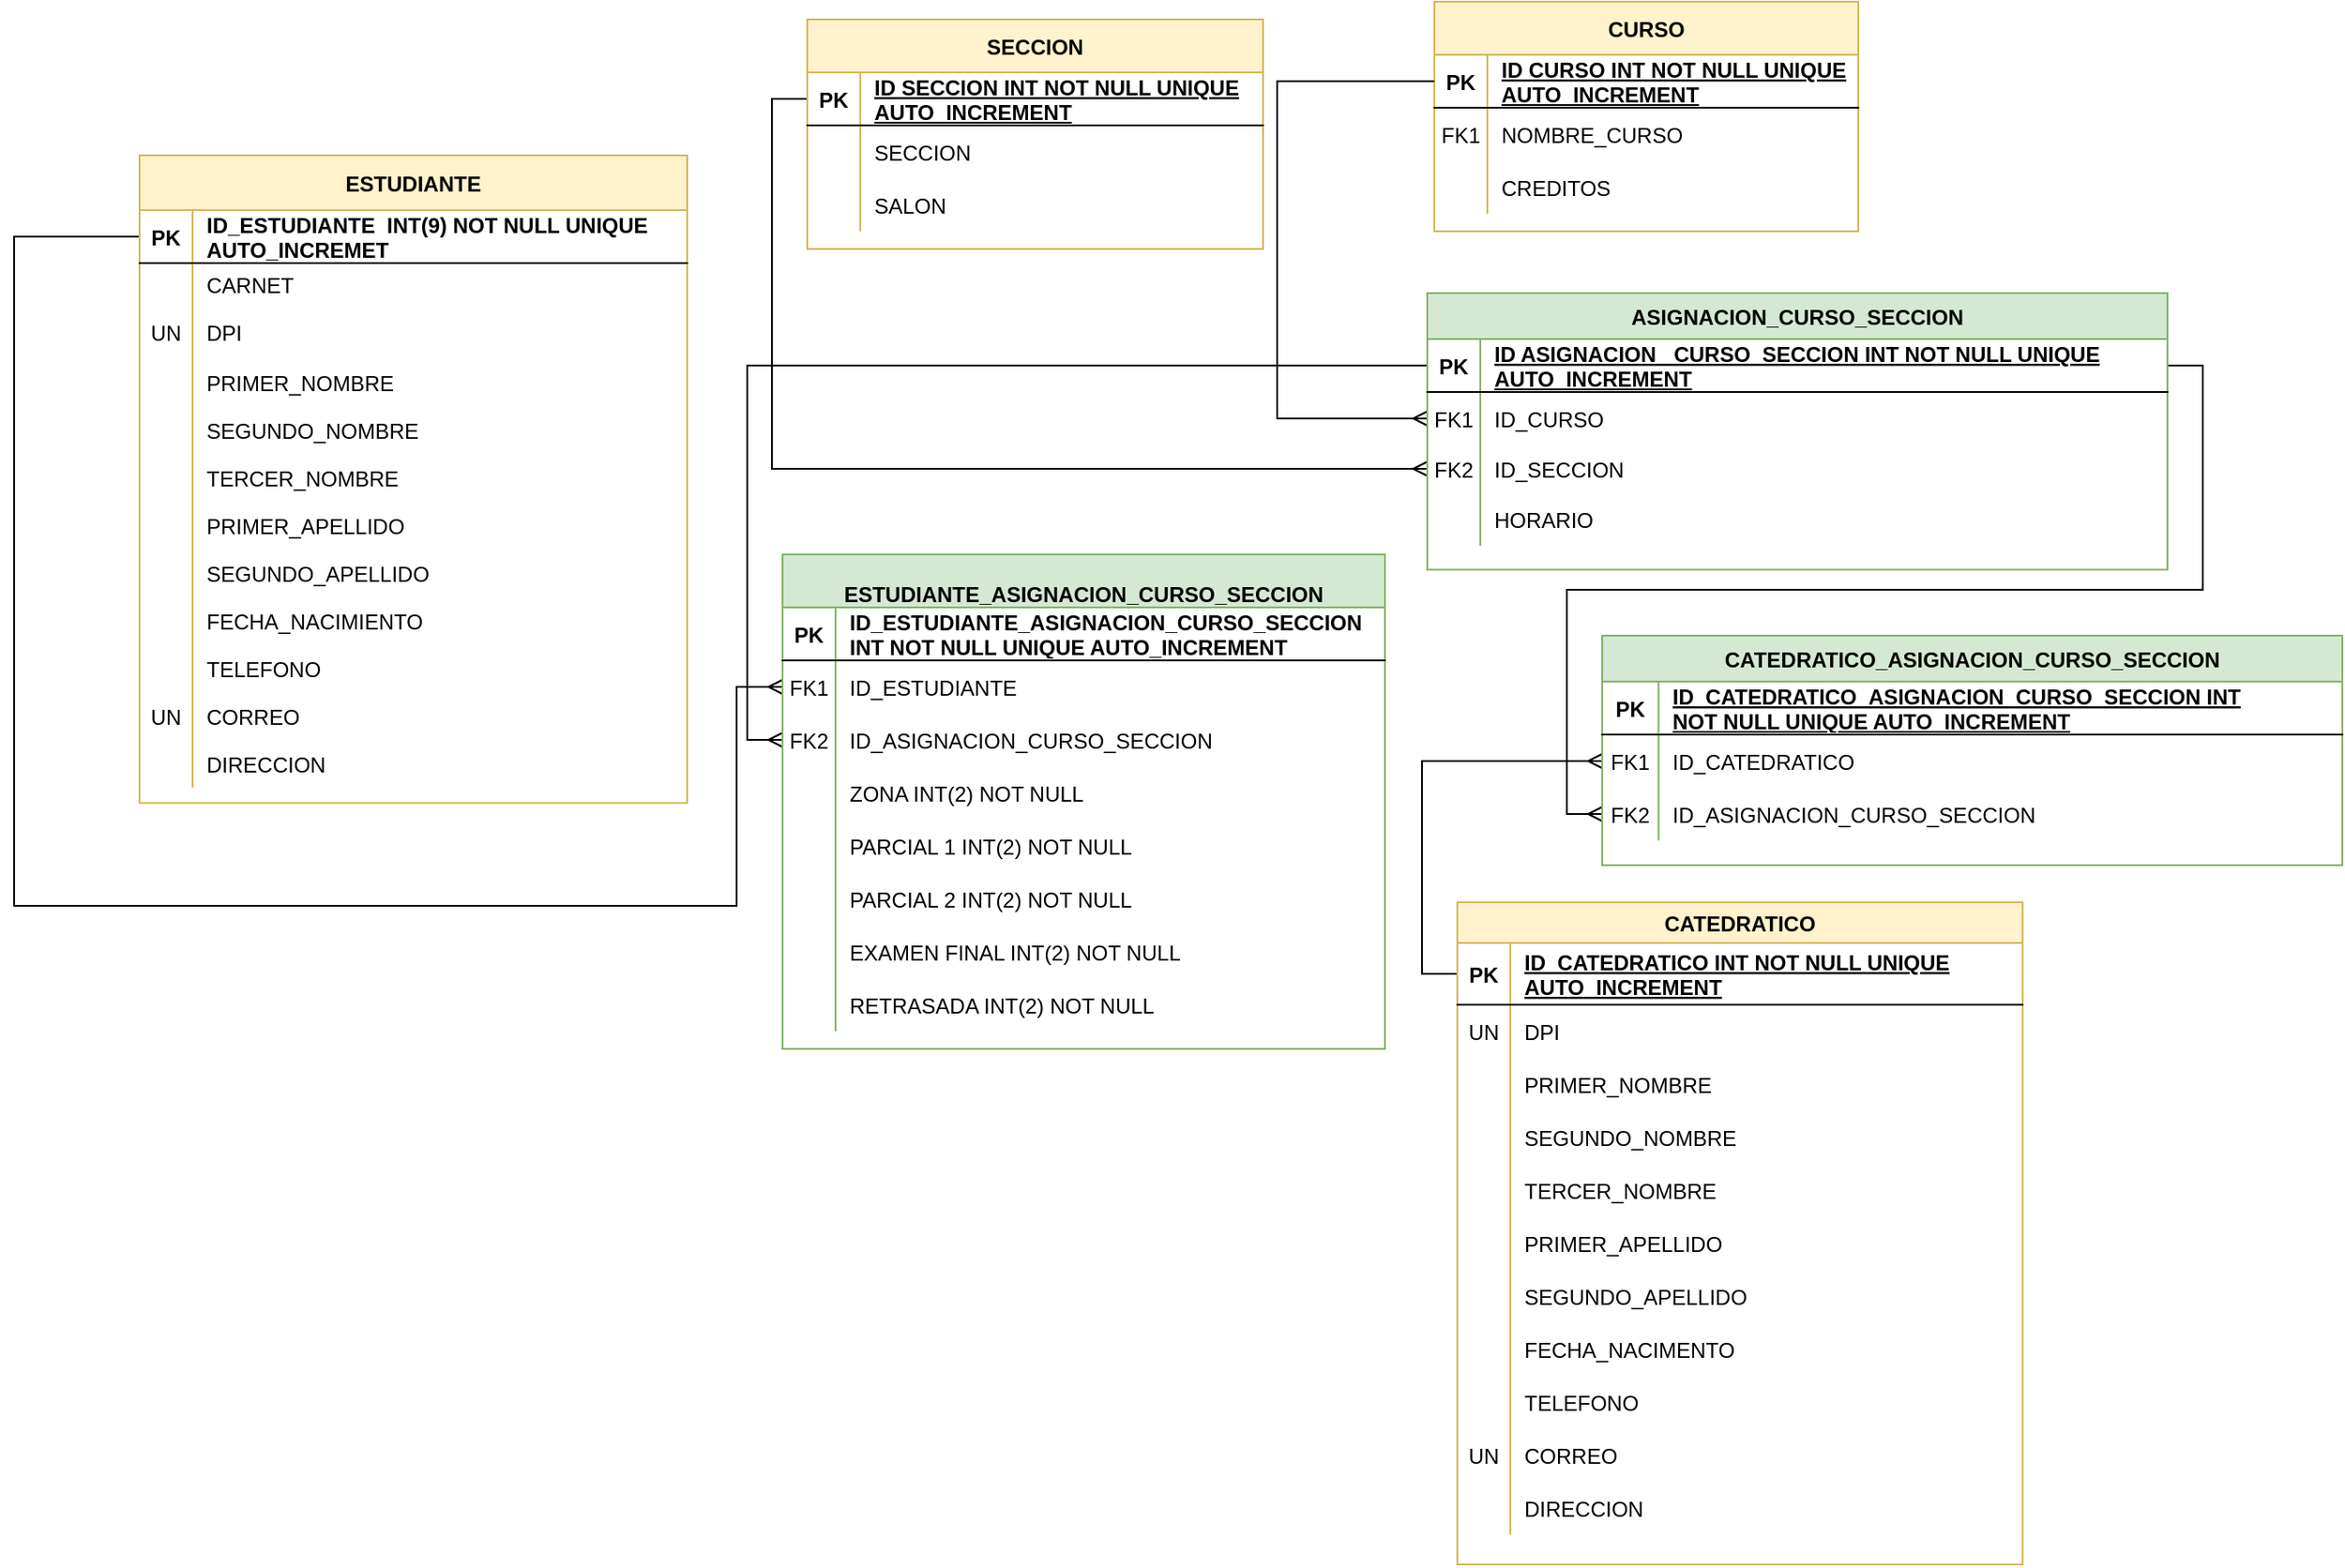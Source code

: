 <mxfile version="13.7.7" type="github">
  <diagram id="R2lEEEUBdFMjLlhIrx00" name="Page-1">
    <mxGraphModel dx="2473" dy="1344" grid="0" gridSize="10" guides="1" tooltips="1" connect="1" arrows="1" fold="1" page="0" pageScale="1" pageWidth="850" pageHeight="1100" math="0" shadow="0" extFonts="Permanent Marker^https://fonts.googleapis.com/css?family=Permanent+Marker">
      <root>
        <mxCell id="0" />
        <mxCell id="1" parent="0" />
        <mxCell id="nnJnn2oJ8_Mi61VkBBYr-40" style="edgeStyle=orthogonalEdgeStyle;rounded=0;orthogonalLoop=1;jettySize=auto;html=1;exitX=0;exitY=0.5;exitDx=0;exitDy=0;endArrow=ERmany;endFill=0;" edge="1" parent="1" source="nnJnn2oJ8_Mi61VkBBYr-3" target="nnJnn2oJ8_Mi61VkBBYr-19">
          <mxGeometry relative="1" as="geometry">
            <mxPoint x="46" y="100" as="targetPoint" />
          </mxGeometry>
        </mxCell>
        <mxCell id="nnJnn2oJ8_Mi61VkBBYr-44" style="edgeStyle=orthogonalEdgeStyle;rounded=0;orthogonalLoop=1;jettySize=auto;html=1;exitX=0;exitY=0.5;exitDx=0;exitDy=0;entryX=0;entryY=0.5;entryDx=0;entryDy=0;endArrow=ERmany;endFill=0;" edge="1" parent="1" source="nnJnn2oJ8_Mi61VkBBYr-13" target="_7SLQa6OJkf3rark8oZv-10">
          <mxGeometry relative="1" as="geometry" />
        </mxCell>
        <mxCell id="nnJnn2oJ8_Mi61VkBBYr-45" style="edgeStyle=orthogonalEdgeStyle;rounded=0;orthogonalLoop=1;jettySize=auto;html=1;exitX=0;exitY=0.5;exitDx=0;exitDy=0;endArrow=ERmany;endFill=0;entryX=0;entryY=0.5;entryDx=0;entryDy=0;" edge="1" parent="1" source="C-vyLk0tnHw3VtMMgP7b-24" target="_7SLQa6OJkf3rark8oZv-7">
          <mxGeometry relative="1" as="geometry">
            <mxPoint x="-44" y="351" as="targetPoint" />
            <Array as="points">
              <mxPoint x="-428" y="-10" />
              <mxPoint x="-428" y="369" />
              <mxPoint x="-19" y="369" />
              <mxPoint x="-19" y="245" />
            </Array>
          </mxGeometry>
        </mxCell>
        <mxCell id="C-vyLk0tnHw3VtMMgP7b-2" value="CURSO" style="shape=table;startSize=30;container=1;collapsible=1;childLayout=tableLayout;fixedRows=1;rowLines=0;fontStyle=1;align=center;resizeLast=1;fillColor=#fff2cc;strokeColor=#d6b656;" parent="1" vertex="1">
          <mxGeometry x="376" y="-143" width="240" height="130" as="geometry" />
        </mxCell>
        <mxCell id="C-vyLk0tnHw3VtMMgP7b-3" value="" style="shape=partialRectangle;collapsible=0;dropTarget=0;pointerEvents=0;fillColor=none;points=[[0,0.5],[1,0.5]];portConstraint=eastwest;top=0;left=0;right=0;bottom=1;" parent="C-vyLk0tnHw3VtMMgP7b-2" vertex="1">
          <mxGeometry y="30" width="240" height="30" as="geometry" />
        </mxCell>
        <mxCell id="C-vyLk0tnHw3VtMMgP7b-4" value="PK" style="shape=partialRectangle;overflow=hidden;connectable=0;fillColor=none;top=0;left=0;bottom=0;right=0;fontStyle=1;" parent="C-vyLk0tnHw3VtMMgP7b-3" vertex="1">
          <mxGeometry width="30" height="30" as="geometry" />
        </mxCell>
        <mxCell id="C-vyLk0tnHw3VtMMgP7b-5" value="ID CURSO INT NOT NULL UNIQUE&#xa;AUTO_INCREMENT" style="shape=partialRectangle;overflow=hidden;connectable=0;fillColor=none;top=0;left=0;bottom=0;right=0;align=left;spacingLeft=6;fontStyle=5;" parent="C-vyLk0tnHw3VtMMgP7b-3" vertex="1">
          <mxGeometry x="30" width="210" height="30" as="geometry" />
        </mxCell>
        <mxCell id="C-vyLk0tnHw3VtMMgP7b-6" value="" style="shape=partialRectangle;collapsible=0;dropTarget=0;pointerEvents=0;fillColor=none;points=[[0,0.5],[1,0.5]];portConstraint=eastwest;top=0;left=0;right=0;bottom=0;" parent="C-vyLk0tnHw3VtMMgP7b-2" vertex="1">
          <mxGeometry y="60" width="240" height="30" as="geometry" />
        </mxCell>
        <mxCell id="C-vyLk0tnHw3VtMMgP7b-7" value="FK1" style="shape=partialRectangle;overflow=hidden;connectable=0;fillColor=none;top=0;left=0;bottom=0;right=0;" parent="C-vyLk0tnHw3VtMMgP7b-6" vertex="1">
          <mxGeometry width="30" height="30" as="geometry" />
        </mxCell>
        <mxCell id="C-vyLk0tnHw3VtMMgP7b-8" value="NOMBRE_CURSO" style="shape=partialRectangle;overflow=hidden;connectable=0;fillColor=none;top=0;left=0;bottom=0;right=0;align=left;spacingLeft=6;" parent="C-vyLk0tnHw3VtMMgP7b-6" vertex="1">
          <mxGeometry x="30" width="210" height="30" as="geometry" />
        </mxCell>
        <mxCell id="C-vyLk0tnHw3VtMMgP7b-9" value="" style="shape=partialRectangle;collapsible=0;dropTarget=0;pointerEvents=0;fillColor=none;points=[[0,0.5],[1,0.5]];portConstraint=eastwest;top=0;left=0;right=0;bottom=0;" parent="C-vyLk0tnHw3VtMMgP7b-2" vertex="1">
          <mxGeometry y="90" width="240" height="30" as="geometry" />
        </mxCell>
        <mxCell id="C-vyLk0tnHw3VtMMgP7b-10" value="" style="shape=partialRectangle;overflow=hidden;connectable=0;fillColor=none;top=0;left=0;bottom=0;right=0;" parent="C-vyLk0tnHw3VtMMgP7b-9" vertex="1">
          <mxGeometry width="30" height="30" as="geometry" />
        </mxCell>
        <mxCell id="C-vyLk0tnHw3VtMMgP7b-11" value="CREDITOS" style="shape=partialRectangle;overflow=hidden;connectable=0;fillColor=none;top=0;left=0;bottom=0;right=0;align=left;spacingLeft=6;" parent="C-vyLk0tnHw3VtMMgP7b-9" vertex="1">
          <mxGeometry x="30" width="210" height="30" as="geometry" />
        </mxCell>
        <mxCell id="nnJnn2oJ8_Mi61VkBBYr-49" style="edgeStyle=orthogonalEdgeStyle;rounded=0;orthogonalLoop=1;jettySize=auto;html=1;exitX=0;exitY=0.5;exitDx=0;exitDy=0;entryX=0;entryY=0.5;entryDx=0;entryDy=0;endArrow=ERmany;endFill=0;" edge="1" parent="1" source="C-vyLk0tnHw3VtMMgP7b-3" target="nnJnn2oJ8_Mi61VkBBYr-16">
          <mxGeometry relative="1" as="geometry">
            <Array as="points">
              <mxPoint x="287" y="-98" />
              <mxPoint x="287" y="93" />
            </Array>
          </mxGeometry>
        </mxCell>
        <mxCell id="nnJnn2oJ8_Mi61VkBBYr-2" value="SECCION" style="shape=table;startSize=30;container=1;collapsible=1;childLayout=tableLayout;fixedRows=1;rowLines=0;fontStyle=1;align=center;resizeLast=1;fillColor=#fff2cc;strokeColor=#d6b656;" vertex="1" parent="1">
          <mxGeometry x="21" y="-133" width="258" height="130" as="geometry" />
        </mxCell>
        <mxCell id="nnJnn2oJ8_Mi61VkBBYr-3" value="" style="shape=partialRectangle;collapsible=0;dropTarget=0;pointerEvents=0;fillColor=none;points=[[0,0.5],[1,0.5]];portConstraint=eastwest;top=0;left=0;right=0;bottom=1;" vertex="1" parent="nnJnn2oJ8_Mi61VkBBYr-2">
          <mxGeometry y="30" width="258" height="30" as="geometry" />
        </mxCell>
        <mxCell id="nnJnn2oJ8_Mi61VkBBYr-4" value="PK" style="shape=partialRectangle;overflow=hidden;connectable=0;fillColor=none;top=0;left=0;bottom=0;right=0;fontStyle=1;" vertex="1" parent="nnJnn2oJ8_Mi61VkBBYr-3">
          <mxGeometry width="30" height="30" as="geometry" />
        </mxCell>
        <mxCell id="nnJnn2oJ8_Mi61VkBBYr-5" value="ID SECCION INT NOT NULL UNIQUE&#xa;AUTO_INCREMENT" style="shape=partialRectangle;overflow=hidden;connectable=0;fillColor=none;top=0;left=0;bottom=0;right=0;align=left;spacingLeft=6;fontStyle=5;" vertex="1" parent="nnJnn2oJ8_Mi61VkBBYr-3">
          <mxGeometry x="30" width="228" height="30" as="geometry" />
        </mxCell>
        <mxCell id="nnJnn2oJ8_Mi61VkBBYr-6" value="" style="shape=partialRectangle;collapsible=0;dropTarget=0;pointerEvents=0;fillColor=none;points=[[0,0.5],[1,0.5]];portConstraint=eastwest;top=0;left=0;right=0;bottom=0;" vertex="1" parent="nnJnn2oJ8_Mi61VkBBYr-2">
          <mxGeometry y="60" width="258" height="30" as="geometry" />
        </mxCell>
        <mxCell id="nnJnn2oJ8_Mi61VkBBYr-7" value="" style="shape=partialRectangle;overflow=hidden;connectable=0;fillColor=none;top=0;left=0;bottom=0;right=0;" vertex="1" parent="nnJnn2oJ8_Mi61VkBBYr-6">
          <mxGeometry width="30" height="30" as="geometry" />
        </mxCell>
        <mxCell id="nnJnn2oJ8_Mi61VkBBYr-8" value="SECCION" style="shape=partialRectangle;overflow=hidden;connectable=0;fillColor=none;top=0;left=0;bottom=0;right=0;align=left;spacingLeft=6;" vertex="1" parent="nnJnn2oJ8_Mi61VkBBYr-6">
          <mxGeometry x="30" width="228" height="30" as="geometry" />
        </mxCell>
        <mxCell id="nnJnn2oJ8_Mi61VkBBYr-9" value="" style="shape=partialRectangle;collapsible=0;dropTarget=0;pointerEvents=0;fillColor=none;points=[[0,0.5],[1,0.5]];portConstraint=eastwest;top=0;left=0;right=0;bottom=0;" vertex="1" parent="nnJnn2oJ8_Mi61VkBBYr-2">
          <mxGeometry y="90" width="258" height="30" as="geometry" />
        </mxCell>
        <mxCell id="nnJnn2oJ8_Mi61VkBBYr-10" value="" style="shape=partialRectangle;overflow=hidden;connectable=0;fillColor=none;top=0;left=0;bottom=0;right=0;" vertex="1" parent="nnJnn2oJ8_Mi61VkBBYr-9">
          <mxGeometry width="30" height="30" as="geometry" />
        </mxCell>
        <mxCell id="nnJnn2oJ8_Mi61VkBBYr-11" value="SALON" style="shape=partialRectangle;overflow=hidden;connectable=0;fillColor=none;top=0;left=0;bottom=0;right=0;align=left;spacingLeft=6;" vertex="1" parent="nnJnn2oJ8_Mi61VkBBYr-9">
          <mxGeometry x="30" width="228" height="30" as="geometry" />
        </mxCell>
        <mxCell id="nnJnn2oJ8_Mi61VkBBYr-51" style="edgeStyle=orthogonalEdgeStyle;rounded=0;orthogonalLoop=1;jettySize=auto;html=1;exitX=0;exitY=0.5;exitDx=0;exitDy=0;entryX=0;entryY=0.5;entryDx=0;entryDy=0;endArrow=ERmany;endFill=0;" edge="1" parent="1" source="C-vyLk0tnHw3VtMMgP7b-14" target="nnJnn2oJ8_Mi61VkBBYr-30">
          <mxGeometry relative="1" as="geometry" />
        </mxCell>
        <mxCell id="nnJnn2oJ8_Mi61VkBBYr-52" style="edgeStyle=orthogonalEdgeStyle;rounded=0;orthogonalLoop=1;jettySize=auto;html=1;exitX=1;exitY=0.5;exitDx=0;exitDy=0;entryX=0;entryY=0.5;entryDx=0;entryDy=0;endArrow=ERmany;endFill=0;" edge="1" parent="1" source="nnJnn2oJ8_Mi61VkBBYr-13" target="nnJnn2oJ8_Mi61VkBBYr-33">
          <mxGeometry relative="1" as="geometry" />
        </mxCell>
        <mxCell id="C-vyLk0tnHw3VtMMgP7b-23" value="ESTUDIANTE" style="shape=table;startSize=31;container=1;collapsible=1;childLayout=tableLayout;fixedRows=1;rowLines=0;fontStyle=1;align=center;resizeLast=1;fillColor=#fff2cc;strokeColor=#d6b656;" parent="1" vertex="1">
          <mxGeometry x="-357" y="-56" width="310" height="366.706" as="geometry" />
        </mxCell>
        <mxCell id="C-vyLk0tnHw3VtMMgP7b-24" value="" style="shape=partialRectangle;collapsible=0;dropTarget=0;pointerEvents=0;fillColor=none;points=[[0,0.5],[1,0.5]];portConstraint=eastwest;top=0;left=0;right=0;bottom=1;" parent="C-vyLk0tnHw3VtMMgP7b-23" vertex="1">
          <mxGeometry y="31" width="310" height="30" as="geometry" />
        </mxCell>
        <mxCell id="C-vyLk0tnHw3VtMMgP7b-25" value="PK" style="shape=partialRectangle;overflow=hidden;connectable=0;fillColor=none;top=0;left=0;bottom=0;right=0;fontStyle=1;" parent="C-vyLk0tnHw3VtMMgP7b-24" vertex="1">
          <mxGeometry width="30" height="30" as="geometry" />
        </mxCell>
        <mxCell id="C-vyLk0tnHw3VtMMgP7b-26" value="ID_ESTUDIANTE  INT(9) NOT NULL UNIQUE&#xa;AUTO_INCREMET" style="shape=partialRectangle;overflow=hidden;connectable=0;fillColor=none;top=0;left=0;bottom=0;right=0;align=left;spacingLeft=6;fontStyle=1;" parent="C-vyLk0tnHw3VtMMgP7b-24" vertex="1">
          <mxGeometry x="30" width="280" height="30" as="geometry" />
        </mxCell>
        <mxCell id="C-vyLk0tnHw3VtMMgP7b-27" value="" style="shape=partialRectangle;collapsible=0;dropTarget=0;pointerEvents=0;fillColor=none;points=[[0,0.5],[1,0.5]];portConstraint=eastwest;top=0;left=0;right=0;bottom=0;" parent="C-vyLk0tnHw3VtMMgP7b-23" vertex="1">
          <mxGeometry y="61" width="310" height="24" as="geometry" />
        </mxCell>
        <mxCell id="C-vyLk0tnHw3VtMMgP7b-28" value="" style="shape=partialRectangle;overflow=hidden;connectable=0;fillColor=none;top=0;left=0;bottom=0;right=0;" parent="C-vyLk0tnHw3VtMMgP7b-27" vertex="1">
          <mxGeometry width="30" height="24" as="geometry" />
        </mxCell>
        <mxCell id="C-vyLk0tnHw3VtMMgP7b-29" value="CARNET" style="shape=partialRectangle;overflow=hidden;connectable=0;fillColor=none;top=0;left=0;bottom=0;right=0;align=left;spacingLeft=6;" parent="C-vyLk0tnHw3VtMMgP7b-27" vertex="1">
          <mxGeometry x="30" width="280" height="24" as="geometry" />
        </mxCell>
        <mxCell id="2rsptkbwco0u7Pz3cuh8-1" value="" style="shape=partialRectangle;collapsible=0;dropTarget=0;pointerEvents=0;fillColor=none;points=[[0,0.5],[1,0.5]];portConstraint=eastwest;top=0;left=0;right=0;bottom=0;" parent="C-vyLk0tnHw3VtMMgP7b-23" vertex="1">
          <mxGeometry y="85" width="310" height="30" as="geometry" />
        </mxCell>
        <mxCell id="2rsptkbwco0u7Pz3cuh8-2" value="UN" style="shape=partialRectangle;overflow=hidden;connectable=0;fillColor=none;top=0;left=0;bottom=0;right=0;" parent="2rsptkbwco0u7Pz3cuh8-1" vertex="1">
          <mxGeometry width="30" height="30" as="geometry" />
        </mxCell>
        <mxCell id="2rsptkbwco0u7Pz3cuh8-3" value="DPI" style="shape=partialRectangle;overflow=hidden;connectable=0;fillColor=none;top=0;left=0;bottom=0;right=0;align=left;spacingLeft=6;" parent="2rsptkbwco0u7Pz3cuh8-1" vertex="1">
          <mxGeometry x="30" width="280" height="30" as="geometry" />
        </mxCell>
        <mxCell id="nnJnn2oJ8_Mi61VkBBYr-89" value="" style="shape=partialRectangle;collapsible=0;dropTarget=0;pointerEvents=0;fillColor=none;points=[[0,0.5],[1,0.5]];portConstraint=eastwest;top=0;left=0;right=0;bottom=0;" vertex="1" parent="C-vyLk0tnHw3VtMMgP7b-23">
          <mxGeometry y="115" width="310" height="27" as="geometry" />
        </mxCell>
        <mxCell id="nnJnn2oJ8_Mi61VkBBYr-90" value="&#xa;&#xa;" style="shape=partialRectangle;overflow=hidden;connectable=0;fillColor=none;top=0;left=0;bottom=0;right=0;" vertex="1" parent="nnJnn2oJ8_Mi61VkBBYr-89">
          <mxGeometry width="30" height="27" as="geometry" />
        </mxCell>
        <mxCell id="nnJnn2oJ8_Mi61VkBBYr-91" value="PRIMER_NOMBRE" style="shape=partialRectangle;overflow=hidden;connectable=0;fillColor=none;top=0;left=0;bottom=0;right=0;align=left;spacingLeft=6;" vertex="1" parent="nnJnn2oJ8_Mi61VkBBYr-89">
          <mxGeometry x="30" width="280" height="27" as="geometry" />
        </mxCell>
        <mxCell id="2rsptkbwco0u7Pz3cuh8-4" value="" style="shape=partialRectangle;collapsible=0;dropTarget=0;pointerEvents=0;fillColor=none;points=[[0,0.5],[1,0.5]];portConstraint=eastwest;top=0;left=0;right=0;bottom=0;" parent="C-vyLk0tnHw3VtMMgP7b-23" vertex="1">
          <mxGeometry y="142" width="310" height="27" as="geometry" />
        </mxCell>
        <mxCell id="2rsptkbwco0u7Pz3cuh8-5" value="&#xa;&#xa;" style="shape=partialRectangle;overflow=hidden;connectable=0;fillColor=none;top=0;left=0;bottom=0;right=0;" parent="2rsptkbwco0u7Pz3cuh8-4" vertex="1">
          <mxGeometry width="30" height="27" as="geometry" />
        </mxCell>
        <mxCell id="2rsptkbwco0u7Pz3cuh8-6" value="SEGUNDO_NOMBRE" style="shape=partialRectangle;overflow=hidden;connectable=0;fillColor=none;top=0;left=0;bottom=0;right=0;align=left;spacingLeft=6;" parent="2rsptkbwco0u7Pz3cuh8-4" vertex="1">
          <mxGeometry x="30" width="280" height="27" as="geometry" />
        </mxCell>
        <mxCell id="nnJnn2oJ8_Mi61VkBBYr-92" value="" style="shape=partialRectangle;collapsible=0;dropTarget=0;pointerEvents=0;fillColor=none;points=[[0,0.5],[1,0.5]];portConstraint=eastwest;top=0;left=0;right=0;bottom=0;" vertex="1" parent="C-vyLk0tnHw3VtMMgP7b-23">
          <mxGeometry y="169" width="310" height="27" as="geometry" />
        </mxCell>
        <mxCell id="nnJnn2oJ8_Mi61VkBBYr-93" value="&#xa;&#xa;" style="shape=partialRectangle;overflow=hidden;connectable=0;fillColor=none;top=0;left=0;bottom=0;right=0;" vertex="1" parent="nnJnn2oJ8_Mi61VkBBYr-92">
          <mxGeometry width="30" height="27" as="geometry" />
        </mxCell>
        <mxCell id="nnJnn2oJ8_Mi61VkBBYr-94" value="TERCER_NOMBRE" style="shape=partialRectangle;overflow=hidden;connectable=0;fillColor=none;top=0;left=0;bottom=0;right=0;align=left;spacingLeft=6;" vertex="1" parent="nnJnn2oJ8_Mi61VkBBYr-92">
          <mxGeometry x="30" width="280" height="27" as="geometry" />
        </mxCell>
        <mxCell id="nnJnn2oJ8_Mi61VkBBYr-95" value="" style="shape=partialRectangle;collapsible=0;dropTarget=0;pointerEvents=0;fillColor=none;points=[[0,0.5],[1,0.5]];portConstraint=eastwest;top=0;left=0;right=0;bottom=0;" vertex="1" parent="C-vyLk0tnHw3VtMMgP7b-23">
          <mxGeometry y="196" width="310" height="27" as="geometry" />
        </mxCell>
        <mxCell id="nnJnn2oJ8_Mi61VkBBYr-96" value="&#xa;&#xa;" style="shape=partialRectangle;overflow=hidden;connectable=0;fillColor=none;top=0;left=0;bottom=0;right=0;" vertex="1" parent="nnJnn2oJ8_Mi61VkBBYr-95">
          <mxGeometry width="30" height="27" as="geometry" />
        </mxCell>
        <mxCell id="nnJnn2oJ8_Mi61VkBBYr-97" value="PRIMER_APELLIDO" style="shape=partialRectangle;overflow=hidden;connectable=0;fillColor=none;top=0;left=0;bottom=0;right=0;align=left;spacingLeft=6;" vertex="1" parent="nnJnn2oJ8_Mi61VkBBYr-95">
          <mxGeometry x="30" width="280" height="27" as="geometry" />
        </mxCell>
        <mxCell id="nnJnn2oJ8_Mi61VkBBYr-98" value="" style="shape=partialRectangle;collapsible=0;dropTarget=0;pointerEvents=0;fillColor=none;points=[[0,0.5],[1,0.5]];portConstraint=eastwest;top=0;left=0;right=0;bottom=0;" vertex="1" parent="C-vyLk0tnHw3VtMMgP7b-23">
          <mxGeometry y="223" width="310" height="27" as="geometry" />
        </mxCell>
        <mxCell id="nnJnn2oJ8_Mi61VkBBYr-99" value="&#xa;&#xa;" style="shape=partialRectangle;overflow=hidden;connectable=0;fillColor=none;top=0;left=0;bottom=0;right=0;" vertex="1" parent="nnJnn2oJ8_Mi61VkBBYr-98">
          <mxGeometry width="30" height="27" as="geometry" />
        </mxCell>
        <mxCell id="nnJnn2oJ8_Mi61VkBBYr-100" value="SEGUNDO_APELLIDO" style="shape=partialRectangle;overflow=hidden;connectable=0;fillColor=none;top=0;left=0;bottom=0;right=0;align=left;spacingLeft=6;" vertex="1" parent="nnJnn2oJ8_Mi61VkBBYr-98">
          <mxGeometry x="30" width="280" height="27" as="geometry" />
        </mxCell>
        <mxCell id="nnJnn2oJ8_Mi61VkBBYr-101" value="" style="shape=partialRectangle;collapsible=0;dropTarget=0;pointerEvents=0;fillColor=none;points=[[0,0.5],[1,0.5]];portConstraint=eastwest;top=0;left=0;right=0;bottom=0;" vertex="1" parent="C-vyLk0tnHw3VtMMgP7b-23">
          <mxGeometry y="250" width="310" height="27" as="geometry" />
        </mxCell>
        <mxCell id="nnJnn2oJ8_Mi61VkBBYr-102" value="&#xa;&#xa;" style="shape=partialRectangle;overflow=hidden;connectable=0;fillColor=none;top=0;left=0;bottom=0;right=0;" vertex="1" parent="nnJnn2oJ8_Mi61VkBBYr-101">
          <mxGeometry width="30" height="27" as="geometry" />
        </mxCell>
        <mxCell id="nnJnn2oJ8_Mi61VkBBYr-103" value="FECHA_NACIMIENTO" style="shape=partialRectangle;overflow=hidden;connectable=0;fillColor=none;top=0;left=0;bottom=0;right=0;align=left;spacingLeft=6;" vertex="1" parent="nnJnn2oJ8_Mi61VkBBYr-101">
          <mxGeometry x="30" width="280" height="27" as="geometry" />
        </mxCell>
        <mxCell id="nnJnn2oJ8_Mi61VkBBYr-104" value="" style="shape=partialRectangle;collapsible=0;dropTarget=0;pointerEvents=0;fillColor=none;points=[[0,0.5],[1,0.5]];portConstraint=eastwest;top=0;left=0;right=0;bottom=0;" vertex="1" parent="C-vyLk0tnHw3VtMMgP7b-23">
          <mxGeometry y="277" width="310" height="27" as="geometry" />
        </mxCell>
        <mxCell id="nnJnn2oJ8_Mi61VkBBYr-105" value="&#xa;&#xa;" style="shape=partialRectangle;overflow=hidden;connectable=0;fillColor=none;top=0;left=0;bottom=0;right=0;" vertex="1" parent="nnJnn2oJ8_Mi61VkBBYr-104">
          <mxGeometry width="30" height="27" as="geometry" />
        </mxCell>
        <mxCell id="nnJnn2oJ8_Mi61VkBBYr-106" value="TELEFONO" style="shape=partialRectangle;overflow=hidden;connectable=0;fillColor=none;top=0;left=0;bottom=0;right=0;align=left;spacingLeft=6;" vertex="1" parent="nnJnn2oJ8_Mi61VkBBYr-104">
          <mxGeometry x="30" width="280" height="27" as="geometry" />
        </mxCell>
        <mxCell id="nnJnn2oJ8_Mi61VkBBYr-107" value="" style="shape=partialRectangle;collapsible=0;dropTarget=0;pointerEvents=0;fillColor=none;points=[[0,0.5],[1,0.5]];portConstraint=eastwest;top=0;left=0;right=0;bottom=0;" vertex="1" parent="C-vyLk0tnHw3VtMMgP7b-23">
          <mxGeometry y="304" width="310" height="27" as="geometry" />
        </mxCell>
        <mxCell id="nnJnn2oJ8_Mi61VkBBYr-108" value="UN" style="shape=partialRectangle;overflow=hidden;connectable=0;fillColor=none;top=0;left=0;bottom=0;right=0;" vertex="1" parent="nnJnn2oJ8_Mi61VkBBYr-107">
          <mxGeometry width="30" height="27" as="geometry" />
        </mxCell>
        <mxCell id="nnJnn2oJ8_Mi61VkBBYr-109" value="CORREO" style="shape=partialRectangle;overflow=hidden;connectable=0;fillColor=none;top=0;left=0;bottom=0;right=0;align=left;spacingLeft=6;" vertex="1" parent="nnJnn2oJ8_Mi61VkBBYr-107">
          <mxGeometry x="30" width="280" height="27" as="geometry" />
        </mxCell>
        <mxCell id="nnJnn2oJ8_Mi61VkBBYr-110" value="" style="shape=partialRectangle;collapsible=0;dropTarget=0;pointerEvents=0;fillColor=none;points=[[0,0.5],[1,0.5]];portConstraint=eastwest;top=0;left=0;right=0;bottom=0;" vertex="1" parent="C-vyLk0tnHw3VtMMgP7b-23">
          <mxGeometry y="331" width="310" height="27" as="geometry" />
        </mxCell>
        <mxCell id="nnJnn2oJ8_Mi61VkBBYr-111" value="&#xa;&#xa;" style="shape=partialRectangle;overflow=hidden;connectable=0;fillColor=none;top=0;left=0;bottom=0;right=0;" vertex="1" parent="nnJnn2oJ8_Mi61VkBBYr-110">
          <mxGeometry width="30" height="27" as="geometry" />
        </mxCell>
        <mxCell id="nnJnn2oJ8_Mi61VkBBYr-112" value="DIRECCION" style="shape=partialRectangle;overflow=hidden;connectable=0;fillColor=none;top=0;left=0;bottom=0;right=0;align=left;spacingLeft=6;" vertex="1" parent="nnJnn2oJ8_Mi61VkBBYr-110">
          <mxGeometry x="30" width="280" height="27" as="geometry" />
        </mxCell>
        <mxCell id="nnJnn2oJ8_Mi61VkBBYr-12" value="ASIGNACION_CURSO_SECCION" style="shape=table;startSize=26;container=1;collapsible=1;childLayout=tableLayout;fixedRows=1;rowLines=0;fontStyle=1;align=center;resizeLast=1;fillColor=#d5e8d4;strokeColor=#82b366;" vertex="1" parent="1">
          <mxGeometry x="372" y="22" width="419" height="156.647" as="geometry" />
        </mxCell>
        <mxCell id="nnJnn2oJ8_Mi61VkBBYr-13" value="" style="shape=partialRectangle;collapsible=0;dropTarget=0;pointerEvents=0;fillColor=none;points=[[0,0.5],[1,0.5]];portConstraint=eastwest;top=0;left=0;right=0;bottom=1;" vertex="1" parent="nnJnn2oJ8_Mi61VkBBYr-12">
          <mxGeometry y="26" width="419" height="30" as="geometry" />
        </mxCell>
        <mxCell id="nnJnn2oJ8_Mi61VkBBYr-14" value="PK" style="shape=partialRectangle;overflow=hidden;connectable=0;fillColor=none;top=0;left=0;bottom=0;right=0;fontStyle=1;" vertex="1" parent="nnJnn2oJ8_Mi61VkBBYr-13">
          <mxGeometry width="30" height="30" as="geometry" />
        </mxCell>
        <mxCell id="nnJnn2oJ8_Mi61VkBBYr-15" value="ID ASIGNACION _CURSO_SECCION INT NOT NULL UNIQUE&#xa;AUTO_INCREMENT" style="shape=partialRectangle;overflow=hidden;connectable=0;fillColor=none;top=0;left=0;bottom=0;right=0;align=left;spacingLeft=6;fontStyle=5;" vertex="1" parent="nnJnn2oJ8_Mi61VkBBYr-13">
          <mxGeometry x="30" width="389" height="30" as="geometry" />
        </mxCell>
        <mxCell id="nnJnn2oJ8_Mi61VkBBYr-16" value="" style="shape=partialRectangle;collapsible=0;dropTarget=0;pointerEvents=0;fillColor=none;points=[[0,0.5],[1,0.5]];portConstraint=eastwest;top=0;left=0;right=0;bottom=0;" vertex="1" parent="nnJnn2oJ8_Mi61VkBBYr-12">
          <mxGeometry y="56" width="419" height="30" as="geometry" />
        </mxCell>
        <mxCell id="nnJnn2oJ8_Mi61VkBBYr-17" value="FK1" style="shape=partialRectangle;overflow=hidden;connectable=0;fillColor=none;top=0;left=0;bottom=0;right=0;" vertex="1" parent="nnJnn2oJ8_Mi61VkBBYr-16">
          <mxGeometry width="30" height="30" as="geometry" />
        </mxCell>
        <mxCell id="nnJnn2oJ8_Mi61VkBBYr-18" value="ID_CURSO" style="shape=partialRectangle;overflow=hidden;connectable=0;fillColor=none;top=0;left=0;bottom=0;right=0;align=left;spacingLeft=6;" vertex="1" parent="nnJnn2oJ8_Mi61VkBBYr-16">
          <mxGeometry x="30" width="389" height="30" as="geometry" />
        </mxCell>
        <mxCell id="nnJnn2oJ8_Mi61VkBBYr-19" value="" style="shape=partialRectangle;collapsible=0;dropTarget=0;pointerEvents=0;fillColor=none;points=[[0,0.5],[1,0.5]];portConstraint=eastwest;top=0;left=0;right=0;bottom=0;" vertex="1" parent="nnJnn2oJ8_Mi61VkBBYr-12">
          <mxGeometry y="86" width="419" height="27" as="geometry" />
        </mxCell>
        <mxCell id="nnJnn2oJ8_Mi61VkBBYr-20" value="FK2" style="shape=partialRectangle;overflow=hidden;connectable=0;fillColor=none;top=0;left=0;bottom=0;right=0;" vertex="1" parent="nnJnn2oJ8_Mi61VkBBYr-19">
          <mxGeometry width="30" height="27" as="geometry" />
        </mxCell>
        <mxCell id="nnJnn2oJ8_Mi61VkBBYr-21" value="ID_SECCION" style="shape=partialRectangle;overflow=hidden;connectable=0;fillColor=none;top=0;left=0;bottom=0;right=0;align=left;spacingLeft=6;" vertex="1" parent="nnJnn2oJ8_Mi61VkBBYr-19">
          <mxGeometry x="30" width="389" height="27" as="geometry" />
        </mxCell>
        <mxCell id="nnJnn2oJ8_Mi61VkBBYr-23" value="" style="shape=partialRectangle;collapsible=0;dropTarget=0;pointerEvents=0;fillColor=none;points=[[0,0.5],[1,0.5]];portConstraint=eastwest;top=0;left=0;right=0;bottom=0;" vertex="1" parent="nnJnn2oJ8_Mi61VkBBYr-12">
          <mxGeometry y="113" width="419" height="30" as="geometry" />
        </mxCell>
        <mxCell id="nnJnn2oJ8_Mi61VkBBYr-24" value="" style="shape=partialRectangle;overflow=hidden;connectable=0;fillColor=none;top=0;left=0;bottom=0;right=0;" vertex="1" parent="nnJnn2oJ8_Mi61VkBBYr-23">
          <mxGeometry width="30" height="30" as="geometry" />
        </mxCell>
        <mxCell id="nnJnn2oJ8_Mi61VkBBYr-25" value="HORARIO" style="shape=partialRectangle;overflow=hidden;connectable=0;fillColor=none;top=0;left=0;bottom=0;right=0;align=left;spacingLeft=6;" vertex="1" parent="nnJnn2oJ8_Mi61VkBBYr-23">
          <mxGeometry x="30" width="389" height="30" as="geometry" />
        </mxCell>
        <mxCell id="_7SLQa6OJkf3rark8oZv-3" value="&#xa;  ESTUDIANTE_ASIGNACION_CURSO_SECCION" style="shape=table;startSize=30;container=1;collapsible=1;childLayout=tableLayout;fixedRows=1;rowLines=0;fontStyle=1;align=center;resizeLast=1;fillColor=#d5e8d4;strokeColor=#82b366;" parent="1" vertex="1">
          <mxGeometry x="7" y="170" width="341" height="280" as="geometry" />
        </mxCell>
        <mxCell id="_7SLQa6OJkf3rark8oZv-4" value="" style="shape=partialRectangle;collapsible=0;dropTarget=0;pointerEvents=0;fillColor=none;points=[[0,0.5],[1,0.5]];portConstraint=eastwest;top=0;left=0;right=0;bottom=1;" parent="_7SLQa6OJkf3rark8oZv-3" vertex="1">
          <mxGeometry y="30" width="341" height="30" as="geometry" />
        </mxCell>
        <mxCell id="_7SLQa6OJkf3rark8oZv-5" value="PK" style="shape=partialRectangle;overflow=hidden;connectable=0;fillColor=none;top=0;left=0;bottom=0;right=0;fontStyle=1;" parent="_7SLQa6OJkf3rark8oZv-4" vertex="1">
          <mxGeometry width="30" height="30" as="geometry" />
        </mxCell>
        <mxCell id="_7SLQa6OJkf3rark8oZv-6" value="ID_ESTUDIANTE_ASIGNACION_CURSO_SECCION &#xa;INT NOT NULL UNIQUE AUTO_INCREMENT" style="shape=partialRectangle;overflow=hidden;connectable=0;fillColor=none;top=0;left=0;bottom=0;right=0;align=left;spacingLeft=6;fontStyle=1;" parent="_7SLQa6OJkf3rark8oZv-4" vertex="1">
          <mxGeometry x="30" width="311" height="30" as="geometry" />
        </mxCell>
        <mxCell id="_7SLQa6OJkf3rark8oZv-7" value="" style="shape=partialRectangle;collapsible=0;dropTarget=0;pointerEvents=0;fillColor=none;points=[[0,0.5],[1,0.5]];portConstraint=eastwest;top=0;left=0;right=0;bottom=0;" parent="_7SLQa6OJkf3rark8oZv-3" vertex="1">
          <mxGeometry y="60" width="341" height="30" as="geometry" />
        </mxCell>
        <mxCell id="_7SLQa6OJkf3rark8oZv-8" value="FK1" style="shape=partialRectangle;overflow=hidden;connectable=0;fillColor=none;top=0;left=0;bottom=0;right=0;" parent="_7SLQa6OJkf3rark8oZv-7" vertex="1">
          <mxGeometry width="30" height="30" as="geometry" />
        </mxCell>
        <mxCell id="_7SLQa6OJkf3rark8oZv-9" value="ID_ESTUDIANTE" style="shape=partialRectangle;overflow=hidden;connectable=0;fillColor=none;top=0;left=0;bottom=0;right=0;align=left;spacingLeft=6;" parent="_7SLQa6OJkf3rark8oZv-7" vertex="1">
          <mxGeometry x="30" width="311" height="30" as="geometry" />
        </mxCell>
        <mxCell id="_7SLQa6OJkf3rark8oZv-10" value="" style="shape=partialRectangle;collapsible=0;dropTarget=0;pointerEvents=0;fillColor=none;points=[[0,0.5],[1,0.5]];portConstraint=eastwest;top=0;left=0;right=0;bottom=0;" parent="_7SLQa6OJkf3rark8oZv-3" vertex="1">
          <mxGeometry y="90" width="341" height="30" as="geometry" />
        </mxCell>
        <mxCell id="_7SLQa6OJkf3rark8oZv-11" value="FK2" style="shape=partialRectangle;overflow=hidden;connectable=0;fillColor=none;top=0;left=0;bottom=0;right=0;" parent="_7SLQa6OJkf3rark8oZv-10" vertex="1">
          <mxGeometry width="30" height="30" as="geometry" />
        </mxCell>
        <mxCell id="_7SLQa6OJkf3rark8oZv-12" value="ID_ASIGNACION_CURSO_SECCION" style="shape=partialRectangle;overflow=hidden;connectable=0;fillColor=none;top=0;left=0;bottom=0;right=0;align=left;spacingLeft=6;" parent="_7SLQa6OJkf3rark8oZv-10" vertex="1">
          <mxGeometry x="30" width="311" height="30" as="geometry" />
        </mxCell>
        <mxCell id="_7SLQa6OJkf3rark8oZv-13" value="" style="shape=partialRectangle;collapsible=0;dropTarget=0;pointerEvents=0;fillColor=none;points=[[0,0.5],[1,0.5]];portConstraint=eastwest;top=0;left=0;right=0;bottom=0;" parent="_7SLQa6OJkf3rark8oZv-3" vertex="1">
          <mxGeometry y="120" width="341" height="30" as="geometry" />
        </mxCell>
        <mxCell id="_7SLQa6OJkf3rark8oZv-14" value="&#xa;&#xa;" style="shape=partialRectangle;overflow=hidden;connectable=0;fillColor=none;top=0;left=0;bottom=0;right=0;" parent="_7SLQa6OJkf3rark8oZv-13" vertex="1">
          <mxGeometry width="30" height="30" as="geometry" />
        </mxCell>
        <mxCell id="_7SLQa6OJkf3rark8oZv-15" value="ZONA INT(2) NOT NULL" style="shape=partialRectangle;overflow=hidden;connectable=0;fillColor=none;top=0;left=0;bottom=0;right=0;align=left;spacingLeft=6;" parent="_7SLQa6OJkf3rark8oZv-13" vertex="1">
          <mxGeometry x="30" width="311" height="30" as="geometry" />
        </mxCell>
        <mxCell id="_7SLQa6OJkf3rark8oZv-17" value="" style="shape=partialRectangle;collapsible=0;dropTarget=0;pointerEvents=0;fillColor=none;points=[[0,0.5],[1,0.5]];portConstraint=eastwest;top=0;left=0;right=0;bottom=0;" parent="_7SLQa6OJkf3rark8oZv-3" vertex="1">
          <mxGeometry y="150" width="341" height="30" as="geometry" />
        </mxCell>
        <mxCell id="_7SLQa6OJkf3rark8oZv-18" value="&#xa;&#xa;" style="shape=partialRectangle;overflow=hidden;connectable=0;fillColor=none;top=0;left=0;bottom=0;right=0;" parent="_7SLQa6OJkf3rark8oZv-17" vertex="1">
          <mxGeometry width="30" height="30" as="geometry" />
        </mxCell>
        <mxCell id="_7SLQa6OJkf3rark8oZv-19" value="PARCIAL 1 INT(2) NOT NULL" style="shape=partialRectangle;overflow=hidden;connectable=0;fillColor=none;top=0;left=0;bottom=0;right=0;align=left;spacingLeft=6;" parent="_7SLQa6OJkf3rark8oZv-17" vertex="1">
          <mxGeometry x="30" width="311" height="30" as="geometry" />
        </mxCell>
        <mxCell id="_7SLQa6OJkf3rark8oZv-20" value="" style="shape=partialRectangle;collapsible=0;dropTarget=0;pointerEvents=0;fillColor=none;points=[[0,0.5],[1,0.5]];portConstraint=eastwest;top=0;left=0;right=0;bottom=0;" parent="_7SLQa6OJkf3rark8oZv-3" vertex="1">
          <mxGeometry y="180" width="341" height="30" as="geometry" />
        </mxCell>
        <mxCell id="_7SLQa6OJkf3rark8oZv-21" value="&#xa;&#xa;" style="shape=partialRectangle;overflow=hidden;connectable=0;fillColor=none;top=0;left=0;bottom=0;right=0;" parent="_7SLQa6OJkf3rark8oZv-20" vertex="1">
          <mxGeometry width="30" height="30" as="geometry" />
        </mxCell>
        <mxCell id="_7SLQa6OJkf3rark8oZv-22" value="PARCIAL 2 INT(2) NOT NULL" style="shape=partialRectangle;overflow=hidden;connectable=0;fillColor=none;top=0;left=0;bottom=0;right=0;align=left;spacingLeft=6;" parent="_7SLQa6OJkf3rark8oZv-20" vertex="1">
          <mxGeometry x="30" width="311" height="30" as="geometry" />
        </mxCell>
        <mxCell id="_7SLQa6OJkf3rark8oZv-23" value="" style="shape=partialRectangle;collapsible=0;dropTarget=0;pointerEvents=0;fillColor=none;points=[[0,0.5],[1,0.5]];portConstraint=eastwest;top=0;left=0;right=0;bottom=0;" parent="_7SLQa6OJkf3rark8oZv-3" vertex="1">
          <mxGeometry y="210" width="341" height="30" as="geometry" />
        </mxCell>
        <mxCell id="_7SLQa6OJkf3rark8oZv-24" value="&#xa;&#xa;" style="shape=partialRectangle;overflow=hidden;connectable=0;fillColor=none;top=0;left=0;bottom=0;right=0;" parent="_7SLQa6OJkf3rark8oZv-23" vertex="1">
          <mxGeometry width="30" height="30" as="geometry" />
        </mxCell>
        <mxCell id="_7SLQa6OJkf3rark8oZv-25" value="EXAMEN FINAL INT(2) NOT NULL" style="shape=partialRectangle;overflow=hidden;connectable=0;fillColor=none;top=0;left=0;bottom=0;right=0;align=left;spacingLeft=6;" parent="_7SLQa6OJkf3rark8oZv-23" vertex="1">
          <mxGeometry x="30" width="311" height="30" as="geometry" />
        </mxCell>
        <mxCell id="_7SLQa6OJkf3rark8oZv-26" value="" style="shape=partialRectangle;collapsible=0;dropTarget=0;pointerEvents=0;fillColor=none;points=[[0,0.5],[1,0.5]];portConstraint=eastwest;top=0;left=0;right=0;bottom=0;" parent="_7SLQa6OJkf3rark8oZv-3" vertex="1">
          <mxGeometry y="240" width="341" height="30" as="geometry" />
        </mxCell>
        <mxCell id="_7SLQa6OJkf3rark8oZv-27" value="&#xa;&#xa;" style="shape=partialRectangle;overflow=hidden;connectable=0;fillColor=none;top=0;left=0;bottom=0;right=0;" parent="_7SLQa6OJkf3rark8oZv-26" vertex="1">
          <mxGeometry width="30" height="30" as="geometry" />
        </mxCell>
        <mxCell id="_7SLQa6OJkf3rark8oZv-28" value="RETRASADA INT(2) NOT NULL" style="shape=partialRectangle;overflow=hidden;connectable=0;fillColor=none;top=0;left=0;bottom=0;right=0;align=left;spacingLeft=6;" parent="_7SLQa6OJkf3rark8oZv-26" vertex="1">
          <mxGeometry x="30" width="311" height="30" as="geometry" />
        </mxCell>
        <mxCell id="nnJnn2oJ8_Mi61VkBBYr-26" value="CATEDRATICO_ASIGNACION_CURSO_SECCION" style="shape=table;startSize=26;container=1;collapsible=1;childLayout=tableLayout;fixedRows=1;rowLines=0;fontStyle=1;align=center;resizeLast=1;fillColor=#d5e8d4;strokeColor=#82b366;" vertex="1" parent="1">
          <mxGeometry x="471" y="216" width="419" height="130" as="geometry" />
        </mxCell>
        <mxCell id="nnJnn2oJ8_Mi61VkBBYr-27" value="" style="shape=partialRectangle;collapsible=0;dropTarget=0;pointerEvents=0;fillColor=none;points=[[0,0.5],[1,0.5]];portConstraint=eastwest;top=0;left=0;right=0;bottom=1;" vertex="1" parent="nnJnn2oJ8_Mi61VkBBYr-26">
          <mxGeometry y="26" width="419" height="30" as="geometry" />
        </mxCell>
        <mxCell id="nnJnn2oJ8_Mi61VkBBYr-28" value="PK" style="shape=partialRectangle;overflow=hidden;connectable=0;fillColor=none;top=0;left=0;bottom=0;right=0;fontStyle=1;" vertex="1" parent="nnJnn2oJ8_Mi61VkBBYr-27">
          <mxGeometry width="31.882" height="30" as="geometry" />
        </mxCell>
        <mxCell id="nnJnn2oJ8_Mi61VkBBYr-29" value="ID_CATEDRATICO_ASIGNACION_CURSO_SECCION INT &#xa;NOT NULL UNIQUE AUTO_INCREMENT" style="shape=partialRectangle;overflow=hidden;connectable=0;fillColor=none;top=0;left=0;bottom=0;right=0;align=left;spacingLeft=6;fontStyle=5;" vertex="1" parent="nnJnn2oJ8_Mi61VkBBYr-27">
          <mxGeometry x="31.882" width="387.118" height="30" as="geometry" />
        </mxCell>
        <mxCell id="nnJnn2oJ8_Mi61VkBBYr-30" value="" style="shape=partialRectangle;collapsible=0;dropTarget=0;pointerEvents=0;fillColor=none;points=[[0,0.5],[1,0.5]];portConstraint=eastwest;top=0;left=0;right=0;bottom=0;" vertex="1" parent="nnJnn2oJ8_Mi61VkBBYr-26">
          <mxGeometry y="56" width="419" height="30" as="geometry" />
        </mxCell>
        <mxCell id="nnJnn2oJ8_Mi61VkBBYr-31" value="FK1" style="shape=partialRectangle;overflow=hidden;connectable=0;fillColor=none;top=0;left=0;bottom=0;right=0;" vertex="1" parent="nnJnn2oJ8_Mi61VkBBYr-30">
          <mxGeometry width="31.882" height="30" as="geometry" />
        </mxCell>
        <mxCell id="nnJnn2oJ8_Mi61VkBBYr-32" value="ID_CATEDRATICO" style="shape=partialRectangle;overflow=hidden;connectable=0;fillColor=none;top=0;left=0;bottom=0;right=0;align=left;spacingLeft=6;" vertex="1" parent="nnJnn2oJ8_Mi61VkBBYr-30">
          <mxGeometry x="31.882" width="387.118" height="30" as="geometry" />
        </mxCell>
        <mxCell id="nnJnn2oJ8_Mi61VkBBYr-33" value="" style="shape=partialRectangle;collapsible=0;dropTarget=0;pointerEvents=0;fillColor=none;points=[[0,0.5],[1,0.5]];portConstraint=eastwest;top=0;left=0;right=0;bottom=0;" vertex="1" parent="nnJnn2oJ8_Mi61VkBBYr-26">
          <mxGeometry y="86" width="419" height="30" as="geometry" />
        </mxCell>
        <mxCell id="nnJnn2oJ8_Mi61VkBBYr-34" value="FK2" style="shape=partialRectangle;overflow=hidden;connectable=0;fillColor=none;top=0;left=0;bottom=0;right=0;" vertex="1" parent="nnJnn2oJ8_Mi61VkBBYr-33">
          <mxGeometry width="31.882" height="30" as="geometry" />
        </mxCell>
        <mxCell id="nnJnn2oJ8_Mi61VkBBYr-35" value="ID_ASIGNACION_CURSO_SECCION" style="shape=partialRectangle;overflow=hidden;connectable=0;fillColor=none;top=0;left=0;bottom=0;right=0;align=left;spacingLeft=6;" vertex="1" parent="nnJnn2oJ8_Mi61VkBBYr-33">
          <mxGeometry x="31.882" width="387.118" height="30" as="geometry" />
        </mxCell>
        <mxCell id="C-vyLk0tnHw3VtMMgP7b-13" value="CATEDRATICO" style="shape=table;startSize=23;container=1;collapsible=1;childLayout=tableLayout;fixedRows=1;rowLines=0;fontStyle=1;align=center;resizeLast=1;fillColor=#fff2cc;strokeColor=#d6b656;" parent="1" vertex="1">
          <mxGeometry x="389" y="367" width="320" height="375.059" as="geometry" />
        </mxCell>
        <mxCell id="C-vyLk0tnHw3VtMMgP7b-14" value="" style="shape=partialRectangle;collapsible=0;dropTarget=0;pointerEvents=0;fillColor=none;points=[[0,0.5],[1,0.5]];portConstraint=eastwest;top=0;left=0;right=0;bottom=1;" parent="C-vyLk0tnHw3VtMMgP7b-13" vertex="1">
          <mxGeometry y="23" width="320" height="35" as="geometry" />
        </mxCell>
        <mxCell id="C-vyLk0tnHw3VtMMgP7b-15" value="PK" style="shape=partialRectangle;overflow=hidden;connectable=0;fillColor=none;top=0;left=0;bottom=0;right=0;fontStyle=1;" parent="C-vyLk0tnHw3VtMMgP7b-14" vertex="1">
          <mxGeometry width="30" height="35" as="geometry" />
        </mxCell>
        <mxCell id="C-vyLk0tnHw3VtMMgP7b-16" value="ID_CATEDRATICO INT NOT NULL UNIQUE&#xa;AUTO_INCREMENT" style="shape=partialRectangle;overflow=hidden;connectable=0;fillColor=none;top=0;left=0;bottom=0;right=0;align=left;spacingLeft=6;fontStyle=5;" parent="C-vyLk0tnHw3VtMMgP7b-14" vertex="1">
          <mxGeometry x="30" width="290" height="35" as="geometry" />
        </mxCell>
        <mxCell id="C-vyLk0tnHw3VtMMgP7b-17" value="" style="shape=partialRectangle;collapsible=0;dropTarget=0;pointerEvents=0;fillColor=none;points=[[0,0.5],[1,0.5]];portConstraint=eastwest;top=0;left=0;right=0;bottom=0;" parent="C-vyLk0tnHw3VtMMgP7b-13" vertex="1">
          <mxGeometry y="58" width="320" height="30" as="geometry" />
        </mxCell>
        <mxCell id="C-vyLk0tnHw3VtMMgP7b-18" value="UN" style="shape=partialRectangle;overflow=hidden;connectable=0;fillColor=none;top=0;left=0;bottom=0;right=0;" parent="C-vyLk0tnHw3VtMMgP7b-17" vertex="1">
          <mxGeometry width="30" height="30" as="geometry" />
        </mxCell>
        <mxCell id="C-vyLk0tnHw3VtMMgP7b-19" value="DPI" style="shape=partialRectangle;overflow=hidden;connectable=0;fillColor=none;top=0;left=0;bottom=0;right=0;align=left;spacingLeft=6;" parent="C-vyLk0tnHw3VtMMgP7b-17" vertex="1">
          <mxGeometry x="30" width="290" height="30" as="geometry" />
        </mxCell>
        <mxCell id="nnJnn2oJ8_Mi61VkBBYr-117" value="" style="shape=partialRectangle;collapsible=0;dropTarget=0;pointerEvents=0;fillColor=none;points=[[0,0.5],[1,0.5]];portConstraint=eastwest;top=0;left=0;right=0;bottom=0;" vertex="1" parent="C-vyLk0tnHw3VtMMgP7b-13">
          <mxGeometry y="88" width="320" height="30" as="geometry" />
        </mxCell>
        <mxCell id="nnJnn2oJ8_Mi61VkBBYr-118" value="" style="shape=partialRectangle;overflow=hidden;connectable=0;fillColor=none;top=0;left=0;bottom=0;right=0;" vertex="1" parent="nnJnn2oJ8_Mi61VkBBYr-117">
          <mxGeometry width="30" height="30" as="geometry" />
        </mxCell>
        <mxCell id="nnJnn2oJ8_Mi61VkBBYr-119" value="PRIMER_NOMBRE" style="shape=partialRectangle;overflow=hidden;connectable=0;fillColor=none;top=0;left=0;bottom=0;right=0;align=left;spacingLeft=6;" vertex="1" parent="nnJnn2oJ8_Mi61VkBBYr-117">
          <mxGeometry x="30" width="290" height="30" as="geometry" />
        </mxCell>
        <mxCell id="nnJnn2oJ8_Mi61VkBBYr-120" value="" style="shape=partialRectangle;collapsible=0;dropTarget=0;pointerEvents=0;fillColor=none;points=[[0,0.5],[1,0.5]];portConstraint=eastwest;top=0;left=0;right=0;bottom=0;" vertex="1" parent="C-vyLk0tnHw3VtMMgP7b-13">
          <mxGeometry y="118" width="320" height="30" as="geometry" />
        </mxCell>
        <mxCell id="nnJnn2oJ8_Mi61VkBBYr-121" value="" style="shape=partialRectangle;overflow=hidden;connectable=0;fillColor=none;top=0;left=0;bottom=0;right=0;" vertex="1" parent="nnJnn2oJ8_Mi61VkBBYr-120">
          <mxGeometry width="30" height="30" as="geometry" />
        </mxCell>
        <mxCell id="nnJnn2oJ8_Mi61VkBBYr-122" value="SEGUNDO_NOMBRE" style="shape=partialRectangle;overflow=hidden;connectable=0;fillColor=none;top=0;left=0;bottom=0;right=0;align=left;spacingLeft=6;" vertex="1" parent="nnJnn2oJ8_Mi61VkBBYr-120">
          <mxGeometry x="30" width="290" height="30" as="geometry" />
        </mxCell>
        <mxCell id="nnJnn2oJ8_Mi61VkBBYr-123" value="" style="shape=partialRectangle;collapsible=0;dropTarget=0;pointerEvents=0;fillColor=none;points=[[0,0.5],[1,0.5]];portConstraint=eastwest;top=0;left=0;right=0;bottom=0;" vertex="1" parent="C-vyLk0tnHw3VtMMgP7b-13">
          <mxGeometry y="148" width="320" height="30" as="geometry" />
        </mxCell>
        <mxCell id="nnJnn2oJ8_Mi61VkBBYr-124" value="" style="shape=partialRectangle;overflow=hidden;connectable=0;fillColor=none;top=0;left=0;bottom=0;right=0;" vertex="1" parent="nnJnn2oJ8_Mi61VkBBYr-123">
          <mxGeometry width="30" height="30" as="geometry" />
        </mxCell>
        <mxCell id="nnJnn2oJ8_Mi61VkBBYr-125" value="TERCER_NOMBRE" style="shape=partialRectangle;overflow=hidden;connectable=0;fillColor=none;top=0;left=0;bottom=0;right=0;align=left;spacingLeft=6;" vertex="1" parent="nnJnn2oJ8_Mi61VkBBYr-123">
          <mxGeometry x="30" width="290" height="30" as="geometry" />
        </mxCell>
        <mxCell id="nnJnn2oJ8_Mi61VkBBYr-126" value="" style="shape=partialRectangle;collapsible=0;dropTarget=0;pointerEvents=0;fillColor=none;points=[[0,0.5],[1,0.5]];portConstraint=eastwest;top=0;left=0;right=0;bottom=0;" vertex="1" parent="C-vyLk0tnHw3VtMMgP7b-13">
          <mxGeometry y="178" width="320" height="30" as="geometry" />
        </mxCell>
        <mxCell id="nnJnn2oJ8_Mi61VkBBYr-127" value="" style="shape=partialRectangle;overflow=hidden;connectable=0;fillColor=none;top=0;left=0;bottom=0;right=0;" vertex="1" parent="nnJnn2oJ8_Mi61VkBBYr-126">
          <mxGeometry width="30" height="30" as="geometry" />
        </mxCell>
        <mxCell id="nnJnn2oJ8_Mi61VkBBYr-128" value="PRIMER_APELLIDO" style="shape=partialRectangle;overflow=hidden;connectable=0;fillColor=none;top=0;left=0;bottom=0;right=0;align=left;spacingLeft=6;" vertex="1" parent="nnJnn2oJ8_Mi61VkBBYr-126">
          <mxGeometry x="30" width="290" height="30" as="geometry" />
        </mxCell>
        <mxCell id="nnJnn2oJ8_Mi61VkBBYr-129" value="" style="shape=partialRectangle;collapsible=0;dropTarget=0;pointerEvents=0;fillColor=none;points=[[0,0.5],[1,0.5]];portConstraint=eastwest;top=0;left=0;right=0;bottom=0;" vertex="1" parent="C-vyLk0tnHw3VtMMgP7b-13">
          <mxGeometry y="208" width="320" height="30" as="geometry" />
        </mxCell>
        <mxCell id="nnJnn2oJ8_Mi61VkBBYr-130" value="" style="shape=partialRectangle;overflow=hidden;connectable=0;fillColor=none;top=0;left=0;bottom=0;right=0;" vertex="1" parent="nnJnn2oJ8_Mi61VkBBYr-129">
          <mxGeometry width="30" height="30" as="geometry" />
        </mxCell>
        <mxCell id="nnJnn2oJ8_Mi61VkBBYr-131" value="SEGUNDO_APELLIDO" style="shape=partialRectangle;overflow=hidden;connectable=0;fillColor=none;top=0;left=0;bottom=0;right=0;align=left;spacingLeft=6;" vertex="1" parent="nnJnn2oJ8_Mi61VkBBYr-129">
          <mxGeometry x="30" width="290" height="30" as="geometry" />
        </mxCell>
        <mxCell id="nnJnn2oJ8_Mi61VkBBYr-132" value="" style="shape=partialRectangle;collapsible=0;dropTarget=0;pointerEvents=0;fillColor=none;points=[[0,0.5],[1,0.5]];portConstraint=eastwest;top=0;left=0;right=0;bottom=0;" vertex="1" parent="C-vyLk0tnHw3VtMMgP7b-13">
          <mxGeometry y="238" width="320" height="30" as="geometry" />
        </mxCell>
        <mxCell id="nnJnn2oJ8_Mi61VkBBYr-133" value="" style="shape=partialRectangle;overflow=hidden;connectable=0;fillColor=none;top=0;left=0;bottom=0;right=0;" vertex="1" parent="nnJnn2oJ8_Mi61VkBBYr-132">
          <mxGeometry width="30" height="30" as="geometry" />
        </mxCell>
        <mxCell id="nnJnn2oJ8_Mi61VkBBYr-134" value="FECHA_NACIMENTO" style="shape=partialRectangle;overflow=hidden;connectable=0;fillColor=none;top=0;left=0;bottom=0;right=0;align=left;spacingLeft=6;" vertex="1" parent="nnJnn2oJ8_Mi61VkBBYr-132">
          <mxGeometry x="30" width="290" height="30" as="geometry" />
        </mxCell>
        <mxCell id="nnJnn2oJ8_Mi61VkBBYr-135" value="" style="shape=partialRectangle;collapsible=0;dropTarget=0;pointerEvents=0;fillColor=none;points=[[0,0.5],[1,0.5]];portConstraint=eastwest;top=0;left=0;right=0;bottom=0;" vertex="1" parent="C-vyLk0tnHw3VtMMgP7b-13">
          <mxGeometry y="268" width="320" height="30" as="geometry" />
        </mxCell>
        <mxCell id="nnJnn2oJ8_Mi61VkBBYr-136" value="" style="shape=partialRectangle;overflow=hidden;connectable=0;fillColor=none;top=0;left=0;bottom=0;right=0;" vertex="1" parent="nnJnn2oJ8_Mi61VkBBYr-135">
          <mxGeometry width="30" height="30" as="geometry" />
        </mxCell>
        <mxCell id="nnJnn2oJ8_Mi61VkBBYr-137" value="TELEFONO" style="shape=partialRectangle;overflow=hidden;connectable=0;fillColor=none;top=0;left=0;bottom=0;right=0;align=left;spacingLeft=6;" vertex="1" parent="nnJnn2oJ8_Mi61VkBBYr-135">
          <mxGeometry x="30" width="290" height="30" as="geometry" />
        </mxCell>
        <mxCell id="nnJnn2oJ8_Mi61VkBBYr-138" value="" style="shape=partialRectangle;collapsible=0;dropTarget=0;pointerEvents=0;fillColor=none;points=[[0,0.5],[1,0.5]];portConstraint=eastwest;top=0;left=0;right=0;bottom=0;" vertex="1" parent="C-vyLk0tnHw3VtMMgP7b-13">
          <mxGeometry y="298" width="320" height="30" as="geometry" />
        </mxCell>
        <mxCell id="nnJnn2oJ8_Mi61VkBBYr-139" value="UN" style="shape=partialRectangle;overflow=hidden;connectable=0;fillColor=none;top=0;left=0;bottom=0;right=0;" vertex="1" parent="nnJnn2oJ8_Mi61VkBBYr-138">
          <mxGeometry width="30" height="30" as="geometry" />
        </mxCell>
        <mxCell id="nnJnn2oJ8_Mi61VkBBYr-140" value="CORREO" style="shape=partialRectangle;overflow=hidden;connectable=0;fillColor=none;top=0;left=0;bottom=0;right=0;align=left;spacingLeft=6;" vertex="1" parent="nnJnn2oJ8_Mi61VkBBYr-138">
          <mxGeometry x="30" width="290" height="30" as="geometry" />
        </mxCell>
        <mxCell id="nnJnn2oJ8_Mi61VkBBYr-141" value="" style="shape=partialRectangle;collapsible=0;dropTarget=0;pointerEvents=0;fillColor=none;points=[[0,0.5],[1,0.5]];portConstraint=eastwest;top=0;left=0;right=0;bottom=0;" vertex="1" parent="C-vyLk0tnHw3VtMMgP7b-13">
          <mxGeometry y="328" width="320" height="30" as="geometry" />
        </mxCell>
        <mxCell id="nnJnn2oJ8_Mi61VkBBYr-142" value="" style="shape=partialRectangle;overflow=hidden;connectable=0;fillColor=none;top=0;left=0;bottom=0;right=0;" vertex="1" parent="nnJnn2oJ8_Mi61VkBBYr-141">
          <mxGeometry width="30" height="30" as="geometry" />
        </mxCell>
        <mxCell id="nnJnn2oJ8_Mi61VkBBYr-143" value="DIRECCION" style="shape=partialRectangle;overflow=hidden;connectable=0;fillColor=none;top=0;left=0;bottom=0;right=0;align=left;spacingLeft=6;" vertex="1" parent="nnJnn2oJ8_Mi61VkBBYr-141">
          <mxGeometry x="30" width="290" height="30" as="geometry" />
        </mxCell>
      </root>
    </mxGraphModel>
  </diagram>
</mxfile>

